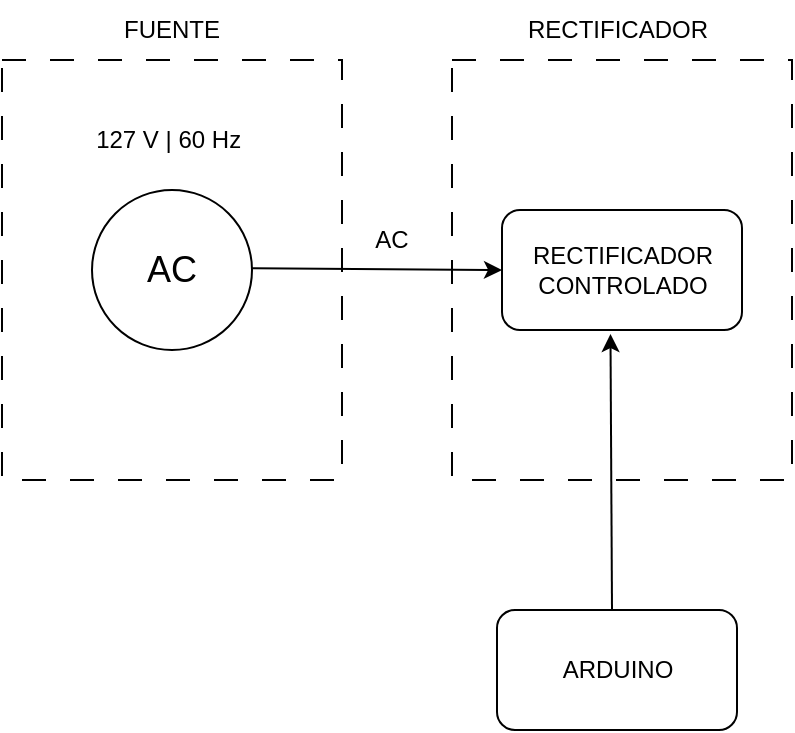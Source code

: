 <mxfile version="21.2.9" type="github">
  <diagram name="Página-1" id="O8hzqUghR0WcSN_hWC6z">
    <mxGraphModel dx="690" dy="381" grid="1" gridSize="10" guides="1" tooltips="1" connect="1" arrows="1" fold="1" page="1" pageScale="1" pageWidth="827" pageHeight="1169" math="0" shadow="0">
      <root>
        <mxCell id="0" />
        <mxCell id="1" parent="0" />
        <mxCell id="KyBY0AKvl3MU2-mIpTpG-4" value="" style="rounded=0;whiteSpace=wrap;html=1;glass=0;fillColor=none;dashed=1;dashPattern=12 12;" vertex="1" parent="1">
          <mxGeometry x="55" y="115" width="170" height="210" as="geometry" />
        </mxCell>
        <mxCell id="KyBY0AKvl3MU2-mIpTpG-5" value="127 V | 60 Hz&amp;nbsp;" style="text;html=1;strokeColor=none;fillColor=none;align=center;verticalAlign=middle;whiteSpace=wrap;rounded=0;" vertex="1" parent="1">
          <mxGeometry x="85" y="140" width="110" height="30" as="geometry" />
        </mxCell>
        <mxCell id="KyBY0AKvl3MU2-mIpTpG-6" value="" style="ellipse;whiteSpace=wrap;html=1;aspect=fixed;" vertex="1" parent="1">
          <mxGeometry x="100" y="180" width="80" height="80" as="geometry" />
        </mxCell>
        <mxCell id="KyBY0AKvl3MU2-mIpTpG-7" value="&lt;font style=&quot;font-size: 18px;&quot;&gt;AC&lt;/font&gt;" style="text;html=1;strokeColor=none;fillColor=none;align=center;verticalAlign=middle;whiteSpace=wrap;rounded=0;" vertex="1" parent="1">
          <mxGeometry x="110" y="205" width="60" height="30" as="geometry" />
        </mxCell>
        <mxCell id="KyBY0AKvl3MU2-mIpTpG-8" value="FUENTE" style="text;html=1;strokeColor=none;fillColor=none;align=center;verticalAlign=middle;whiteSpace=wrap;rounded=0;" vertex="1" parent="1">
          <mxGeometry x="110" y="85" width="60" height="30" as="geometry" />
        </mxCell>
        <mxCell id="KyBY0AKvl3MU2-mIpTpG-11" value="" style="rounded=0;whiteSpace=wrap;html=1;glass=0;fillColor=none;dashed=1;dashPattern=12 12;" vertex="1" parent="1">
          <mxGeometry x="280" y="115" width="170" height="210" as="geometry" />
        </mxCell>
        <mxCell id="KyBY0AKvl3MU2-mIpTpG-12" value="" style="rounded=1;whiteSpace=wrap;html=1;" vertex="1" parent="1">
          <mxGeometry x="305" y="190" width="120" height="60" as="geometry" />
        </mxCell>
        <mxCell id="KyBY0AKvl3MU2-mIpTpG-13" value="RECTIFICADOR CONTROLADO" style="text;html=1;strokeColor=none;fillColor=none;align=center;verticalAlign=middle;whiteSpace=wrap;rounded=0;" vertex="1" parent="1">
          <mxGeometry x="332.5" y="205" width="65" height="30" as="geometry" />
        </mxCell>
        <mxCell id="KyBY0AKvl3MU2-mIpTpG-14" value="" style="endArrow=classic;html=1;rounded=0;exitX=1.162;exitY=0.471;exitDx=0;exitDy=0;exitPerimeter=0;entryX=0;entryY=0.5;entryDx=0;entryDy=0;" edge="1" parent="1" source="KyBY0AKvl3MU2-mIpTpG-7" target="KyBY0AKvl3MU2-mIpTpG-12">
          <mxGeometry width="50" height="50" relative="1" as="geometry">
            <mxPoint x="310" y="190" as="sourcePoint" />
            <mxPoint x="360" y="140" as="targetPoint" />
          </mxGeometry>
        </mxCell>
        <mxCell id="KyBY0AKvl3MU2-mIpTpG-15" value="AC" style="text;html=1;strokeColor=none;fillColor=none;align=center;verticalAlign=middle;whiteSpace=wrap;rounded=0;" vertex="1" parent="1">
          <mxGeometry x="220" y="190" width="60" height="30" as="geometry" />
        </mxCell>
        <mxCell id="KyBY0AKvl3MU2-mIpTpG-18" value="RECTIFICADOR" style="text;html=1;strokeColor=none;fillColor=none;align=center;verticalAlign=middle;whiteSpace=wrap;rounded=0;" vertex="1" parent="1">
          <mxGeometry x="332.5" y="85" width="60" height="30" as="geometry" />
        </mxCell>
        <mxCell id="KyBY0AKvl3MU2-mIpTpG-19" value="" style="rounded=1;whiteSpace=wrap;html=1;" vertex="1" parent="1">
          <mxGeometry x="302.5" y="390" width="120" height="60" as="geometry" />
        </mxCell>
        <mxCell id="KyBY0AKvl3MU2-mIpTpG-20" value="ARDUINO" style="text;html=1;strokeColor=none;fillColor=none;align=center;verticalAlign=middle;whiteSpace=wrap;rounded=0;" vertex="1" parent="1">
          <mxGeometry x="332.5" y="405" width="60" height="30" as="geometry" />
        </mxCell>
        <mxCell id="KyBY0AKvl3MU2-mIpTpG-26" value="" style="endArrow=classic;html=1;rounded=0;entryX=0.452;entryY=1.034;entryDx=0;entryDy=0;entryPerimeter=0;" edge="1" parent="1" target="KyBY0AKvl3MU2-mIpTpG-12">
          <mxGeometry width="50" height="50" relative="1" as="geometry">
            <mxPoint x="360" y="390" as="sourcePoint" />
            <mxPoint x="410" y="340" as="targetPoint" />
          </mxGeometry>
        </mxCell>
      </root>
    </mxGraphModel>
  </diagram>
</mxfile>
